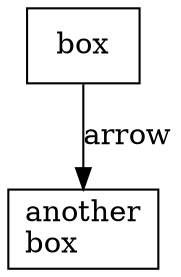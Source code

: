 digraph G{1[shape=rectangle label="box"]2[shape=rectangle label="another\lbox\l"]1->2[label="arrow"]}
